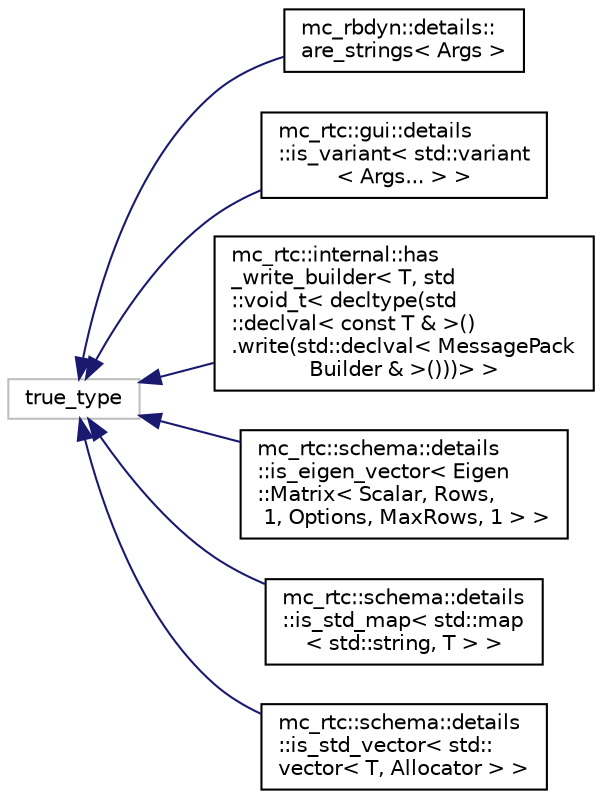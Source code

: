 digraph "Graphical Class Hierarchy"
{
 // INTERACTIVE_SVG=YES
 // LATEX_PDF_SIZE
  edge [fontname="Helvetica",fontsize="10",labelfontname="Helvetica",labelfontsize="10"];
  node [fontname="Helvetica",fontsize="10",shape=record];
  rankdir="LR";
  Node66 [label="true_type",height=0.2,width=0.4,color="grey75", fillcolor="white", style="filled",tooltip=" "];
  Node66 -> Node0 [dir="back",color="midnightblue",fontsize="10",style="solid",fontname="Helvetica"];
  Node0 [label="mc_rbdyn::details::\lare_strings\< Args \>",height=0.2,width=0.4,color="black", fillcolor="white", style="filled",URL="$structmc__rbdyn_1_1details_1_1are__strings.html",tooltip=" "];
  Node66 -> Node68 [dir="back",color="midnightblue",fontsize="10",style="solid",fontname="Helvetica"];
  Node68 [label="mc_rtc::gui::details\l::is_variant\< std::variant\l\< Args... \> \>",height=0.2,width=0.4,color="black", fillcolor="white", style="filled",URL="$structmc__rtc_1_1gui_1_1details_1_1is__variant_3_01std_1_1variant_3_01Args_8_8_8_01_4_01_4.html",tooltip=" "];
  Node66 -> Node69 [dir="back",color="midnightblue",fontsize="10",style="solid",fontname="Helvetica"];
  Node69 [label="mc_rtc::internal::has\l_write_builder\< T, std\l::void_t\< decltype(std\l::declval\< const T & \>()\l.write(std::declval\< MessagePack\lBuilder & \>()))\> \>",height=0.2,width=0.4,color="black", fillcolor="white", style="filled",URL="$structmc__rtc_1_1internal_1_1has__write__builder_3_01T_00_01std_1_1void__t_3_01decltype_07std_1_1f30e14306a8a05c633790cd1bae0d02.html",tooltip=" "];
  Node66 -> Node70 [dir="back",color="midnightblue",fontsize="10",style="solid",fontname="Helvetica"];
  Node70 [label="mc_rtc::schema::details\l::is_eigen_vector\< Eigen\l::Matrix\< Scalar, Rows,\l 1, Options, MaxRows, 1 \> \>",height=0.2,width=0.4,color="black", fillcolor="white", style="filled",URL="$structmc__rtc_1_1schema_1_1details_1_1is__eigen__vector_3_01Eigen_1_1Matrix_3_01Scalar_00_01Rowsbb9412232b88ba886c0355b931a7aba0.html",tooltip=" "];
  Node66 -> Node71 [dir="back",color="midnightblue",fontsize="10",style="solid",fontname="Helvetica"];
  Node71 [label="mc_rtc::schema::details\l::is_std_map\< std::map\l\< std::string, T \> \>",height=0.2,width=0.4,color="black", fillcolor="white", style="filled",URL="$structmc__rtc_1_1schema_1_1details_1_1is__std__map_3_01std_1_1map_3_01std_1_1string_00_01T_01_4_01_4.html",tooltip=" "];
  Node66 -> Node72 [dir="back",color="midnightblue",fontsize="10",style="solid",fontname="Helvetica"];
  Node72 [label="mc_rtc::schema::details\l::is_std_vector\< std::\lvector\< T, Allocator \> \>",height=0.2,width=0.4,color="black", fillcolor="white", style="filled",URL="$structmc__rtc_1_1schema_1_1details_1_1is__std__vector_3_01std_1_1vector_3_01T_00_01Allocator_01_4_01_4.html",tooltip=" "];
}
